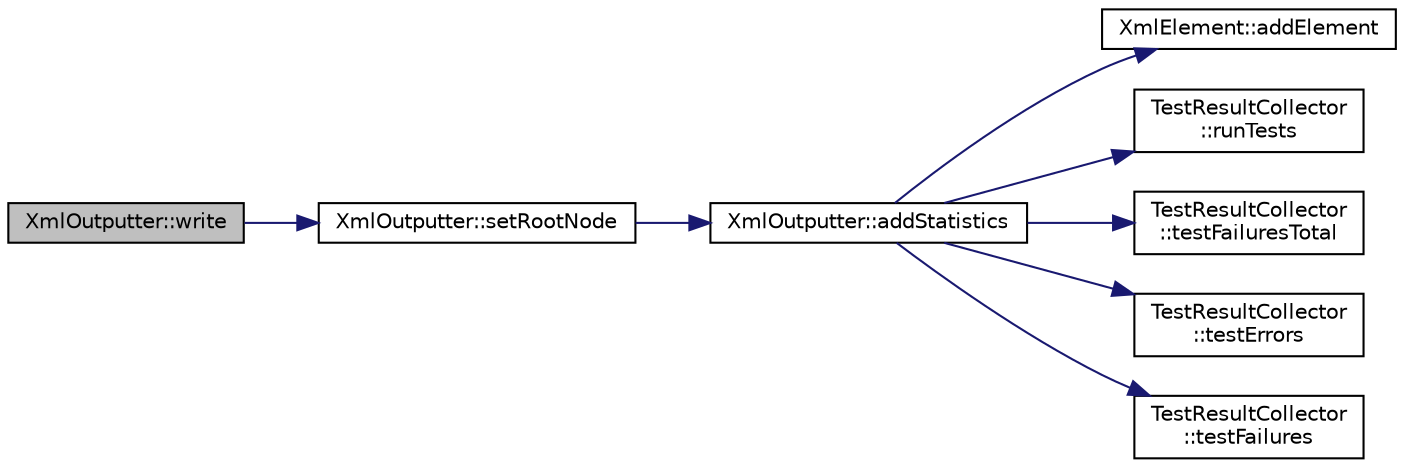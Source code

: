 digraph "XmlOutputter::write"
{
  edge [fontname="Helvetica",fontsize="10",labelfontname="Helvetica",labelfontsize="10"];
  node [fontname="Helvetica",fontsize="10",shape=record];
  rankdir="LR";
  Node1 [label="XmlOutputter::write",height=0.2,width=0.4,color="black", fillcolor="grey75", style="filled", fontcolor="black"];
  Node1 -> Node2 [color="midnightblue",fontsize="10",style="solid",fontname="Helvetica"];
  Node2 [label="XmlOutputter::setRootNode",height=0.2,width=0.4,color="black", fillcolor="white", style="filled",URL="$class_xml_outputter.html#aaa46cf50aa5d919933763c5506cd53dd",tooltip="Sets the root element and adds its children. "];
  Node2 -> Node3 [color="midnightblue",fontsize="10",style="solid",fontname="Helvetica"];
  Node3 [label="XmlOutputter::addStatistics",height=0.2,width=0.4,color="black", fillcolor="white", style="filled",URL="$class_xml_outputter.html#a33d4ace9cb5746e9fd39c901b5632e84",tooltip="Adds the statics element to the root node. "];
  Node3 -> Node4 [color="midnightblue",fontsize="10",style="solid",fontname="Helvetica"];
  Node4 [label="XmlElement::addElement",height=0.2,width=0.4,color="black", fillcolor="white", style="filled",URL="$class_xml_element.html#a444321a1de2a7f52994c53f9e6e0d942",tooltip="Adds a child element to the element. "];
  Node3 -> Node5 [color="midnightblue",fontsize="10",style="solid",fontname="Helvetica"];
  Node5 [label="TestResultCollector\l::runTests",height=0.2,width=0.4,color="black", fillcolor="white", style="filled",URL="$class_test_result_collector.html#a80406d903bf73568fa8b8154585f1d33",tooltip="Gets the number of run tests. "];
  Node3 -> Node6 [color="midnightblue",fontsize="10",style="solid",fontname="Helvetica"];
  Node6 [label="TestResultCollector\l::testFailuresTotal",height=0.2,width=0.4,color="black", fillcolor="white", style="filled",URL="$class_test_result_collector.html#af2f843ad7cafcfa383f2f86d222fa2f4",tooltip="Gets the total number of detected failures. "];
  Node3 -> Node7 [color="midnightblue",fontsize="10",style="solid",fontname="Helvetica"];
  Node7 [label="TestResultCollector\l::testErrors",height=0.2,width=0.4,color="black", fillcolor="white", style="filled",URL="$class_test_result_collector.html#a8c5f204022975944832789606f2c657b",tooltip="Gets the number of detected errors (uncaught exception). "];
  Node3 -> Node8 [color="midnightblue",fontsize="10",style="solid",fontname="Helvetica"];
  Node8 [label="TestResultCollector\l::testFailures",height=0.2,width=0.4,color="black", fillcolor="white", style="filled",URL="$class_test_result_collector.html#afdd272f678edd078b7fd2699f831a243",tooltip="Gets the number of detected failures (failed assertion). "];
}
